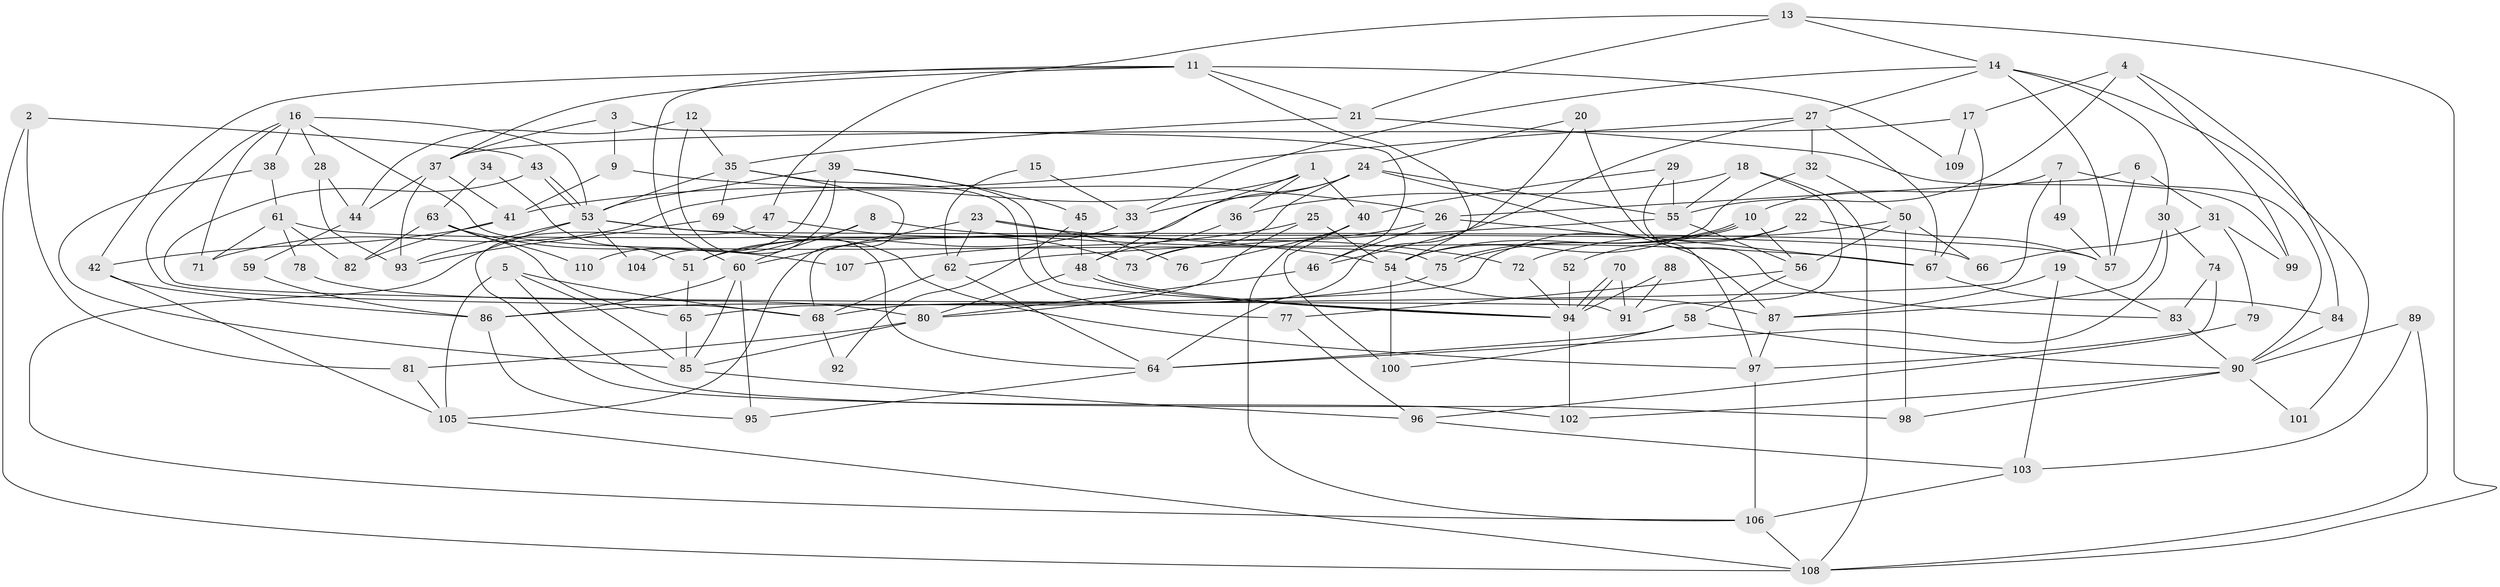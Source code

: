 // Generated by graph-tools (version 1.1) at 2025/35/03/09/25 02:35:54]
// undirected, 110 vertices, 220 edges
graph export_dot {
graph [start="1"]
  node [color=gray90,style=filled];
  1;
  2;
  3;
  4;
  5;
  6;
  7;
  8;
  9;
  10;
  11;
  12;
  13;
  14;
  15;
  16;
  17;
  18;
  19;
  20;
  21;
  22;
  23;
  24;
  25;
  26;
  27;
  28;
  29;
  30;
  31;
  32;
  33;
  34;
  35;
  36;
  37;
  38;
  39;
  40;
  41;
  42;
  43;
  44;
  45;
  46;
  47;
  48;
  49;
  50;
  51;
  52;
  53;
  54;
  55;
  56;
  57;
  58;
  59;
  60;
  61;
  62;
  63;
  64;
  65;
  66;
  67;
  68;
  69;
  70;
  71;
  72;
  73;
  74;
  75;
  76;
  77;
  78;
  79;
  80;
  81;
  82;
  83;
  84;
  85;
  86;
  87;
  88;
  89;
  90;
  91;
  92;
  93;
  94;
  95;
  96;
  97;
  98;
  99;
  100;
  101;
  102;
  103;
  104;
  105;
  106;
  107;
  108;
  109;
  110;
  1 -- 36;
  1 -- 48;
  1 -- 40;
  1 -- 71;
  2 -- 81;
  2 -- 108;
  2 -- 43;
  3 -- 9;
  3 -- 46;
  3 -- 37;
  4 -- 55;
  4 -- 17;
  4 -- 84;
  4 -- 99;
  5 -- 105;
  5 -- 68;
  5 -- 85;
  5 -- 98;
  6 -- 57;
  6 -- 26;
  6 -- 31;
  7 -- 10;
  7 -- 90;
  7 -- 49;
  7 -- 65;
  8 -- 60;
  8 -- 67;
  8 -- 51;
  9 -- 41;
  9 -- 26;
  10 -- 54;
  10 -- 75;
  10 -- 75;
  10 -- 56;
  11 -- 21;
  11 -- 37;
  11 -- 42;
  11 -- 54;
  11 -- 60;
  11 -- 109;
  12 -- 35;
  12 -- 64;
  12 -- 44;
  13 -- 108;
  13 -- 14;
  13 -- 21;
  13 -- 47;
  14 -- 30;
  14 -- 27;
  14 -- 33;
  14 -- 57;
  14 -- 101;
  15 -- 33;
  15 -- 62;
  16 -- 71;
  16 -- 53;
  16 -- 28;
  16 -- 38;
  16 -- 68;
  16 -- 75;
  17 -- 67;
  17 -- 37;
  17 -- 109;
  18 -- 108;
  18 -- 55;
  18 -- 36;
  18 -- 91;
  19 -- 83;
  19 -- 87;
  19 -- 103;
  20 -- 97;
  20 -- 24;
  20 -- 64;
  21 -- 35;
  21 -- 99;
  22 -- 68;
  22 -- 57;
  22 -- 52;
  23 -- 62;
  23 -- 60;
  23 -- 72;
  23 -- 76;
  24 -- 87;
  24 -- 33;
  24 -- 55;
  24 -- 68;
  24 -- 73;
  25 -- 54;
  25 -- 80;
  25 -- 107;
  26 -- 73;
  26 -- 67;
  26 -- 46;
  27 -- 41;
  27 -- 32;
  27 -- 46;
  27 -- 67;
  28 -- 93;
  28 -- 44;
  29 -- 40;
  29 -- 55;
  29 -- 83;
  30 -- 64;
  30 -- 74;
  30 -- 87;
  31 -- 99;
  31 -- 66;
  31 -- 79;
  32 -- 50;
  32 -- 54;
  33 -- 51;
  34 -- 51;
  34 -- 63;
  35 -- 69;
  35 -- 77;
  35 -- 53;
  35 -- 105;
  36 -- 48;
  37 -- 44;
  37 -- 41;
  37 -- 93;
  38 -- 85;
  38 -- 61;
  39 -- 94;
  39 -- 53;
  39 -- 45;
  39 -- 104;
  39 -- 110;
  40 -- 106;
  40 -- 76;
  40 -- 100;
  41 -- 42;
  41 -- 82;
  42 -- 86;
  42 -- 105;
  43 -- 53;
  43 -- 53;
  43 -- 91;
  44 -- 59;
  45 -- 48;
  45 -- 92;
  46 -- 80;
  47 -- 102;
  47 -- 73;
  48 -- 80;
  48 -- 94;
  48 -- 94;
  49 -- 57;
  50 -- 56;
  50 -- 72;
  50 -- 66;
  50 -- 98;
  51 -- 65;
  52 -- 94;
  53 -- 54;
  53 -- 57;
  53 -- 93;
  53 -- 104;
  53 -- 106;
  54 -- 87;
  54 -- 100;
  55 -- 62;
  55 -- 56;
  56 -- 58;
  56 -- 77;
  58 -- 100;
  58 -- 64;
  58 -- 90;
  59 -- 86;
  60 -- 95;
  60 -- 85;
  60 -- 86;
  61 -- 66;
  61 -- 71;
  61 -- 78;
  61 -- 82;
  62 -- 64;
  62 -- 68;
  63 -- 65;
  63 -- 82;
  63 -- 107;
  63 -- 110;
  64 -- 95;
  65 -- 85;
  67 -- 84;
  68 -- 92;
  69 -- 93;
  69 -- 97;
  70 -- 91;
  70 -- 94;
  70 -- 94;
  72 -- 94;
  74 -- 83;
  74 -- 96;
  75 -- 86;
  77 -- 96;
  78 -- 80;
  79 -- 97;
  80 -- 85;
  80 -- 81;
  81 -- 105;
  83 -- 90;
  84 -- 90;
  85 -- 96;
  86 -- 95;
  87 -- 97;
  88 -- 91;
  88 -- 94;
  89 -- 90;
  89 -- 103;
  89 -- 108;
  90 -- 98;
  90 -- 101;
  90 -- 102;
  94 -- 102;
  96 -- 103;
  97 -- 106;
  103 -- 106;
  105 -- 108;
  106 -- 108;
}
